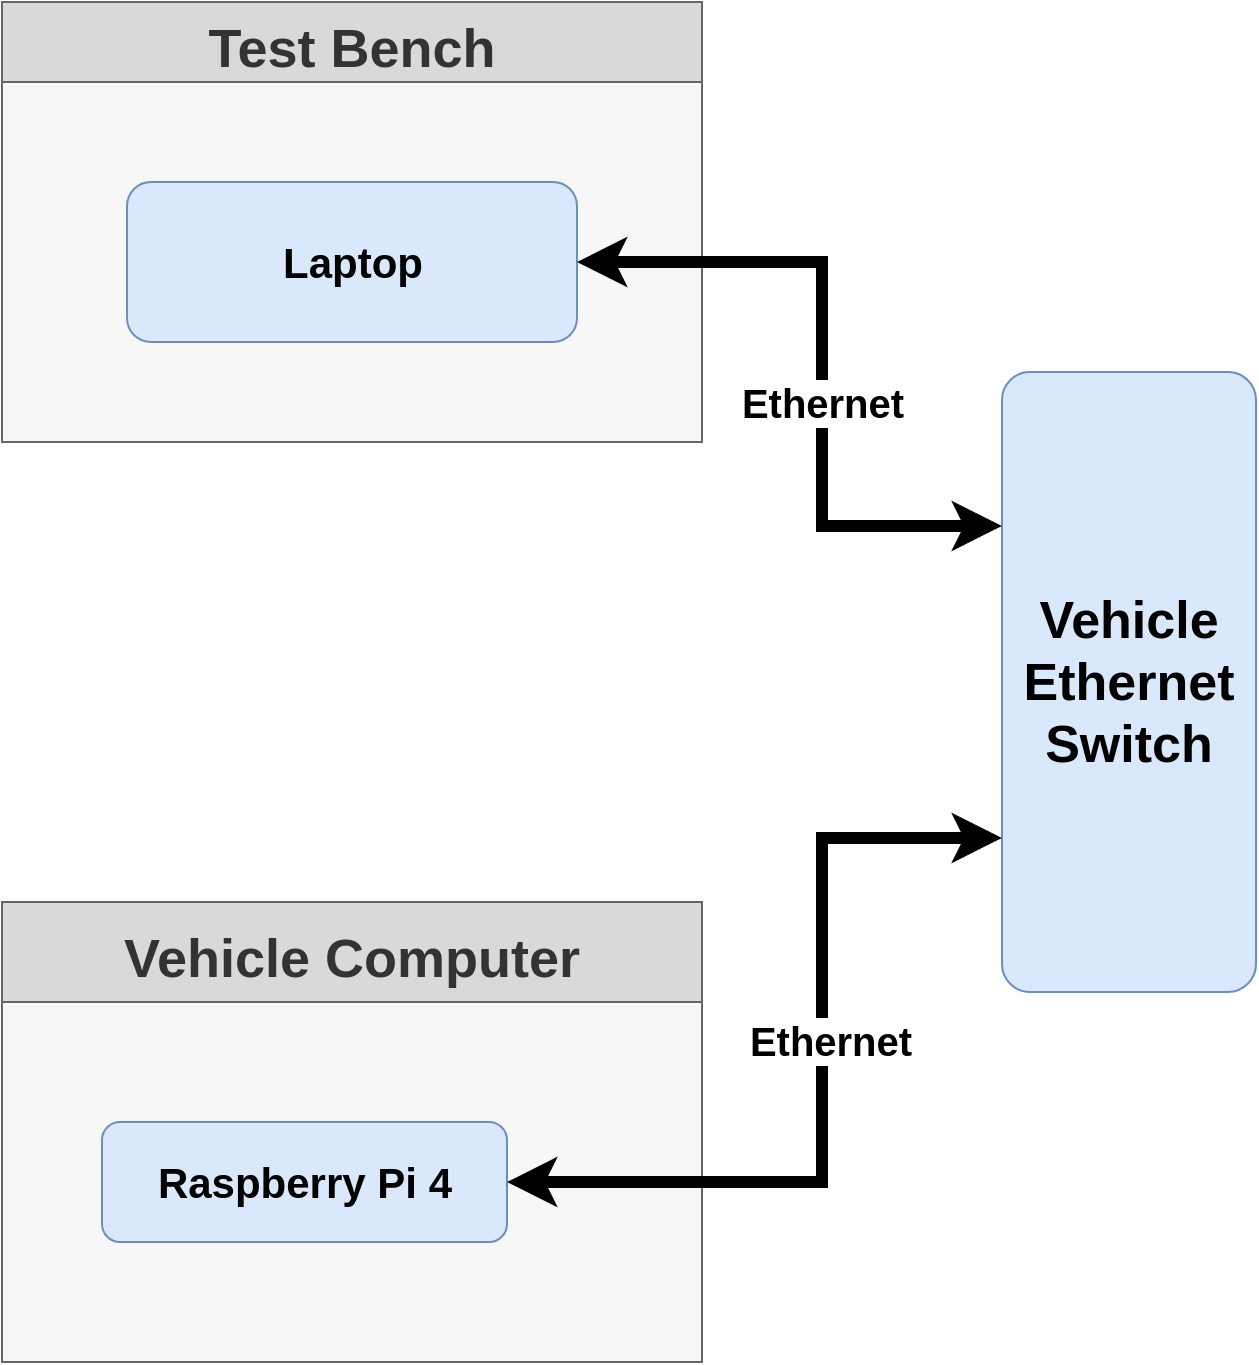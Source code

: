 <mxfile version="13.9.9" type="device"><diagram id="8ts0VjO72sFxZKF0z7m6" name="Page-1"><mxGraphModel dx="1627" dy="1078" grid="1" gridSize="10" guides="1" tooltips="1" connect="1" arrows="1" fold="1" page="1" pageScale="1" pageWidth="827" pageHeight="1169" math="0" shadow="0"><root><mxCell id="0"/><mxCell id="1" parent="0"/><mxCell id="cvgFQV2dUP9AZdYtAEgv-2" value="Vehicle Computer" style="swimlane;strokeColor=#666666;fontColor=#333333;fontSize=27;startSize=50;swimlaneFillColor=#F7F7F7;fillColor=#D9D9D9;" parent="1" vertex="1"><mxGeometry x="120.0" y="630" width="350" height="230" as="geometry"/></mxCell><mxCell id="cvgFQV2dUP9AZdYtAEgv-5" value="Raspberry Pi 4" style="rounded=1;whiteSpace=wrap;html=1;fontStyle=1;fontSize=21;fillColor=#dae8fc;strokeColor=#6c8ebf;" parent="cvgFQV2dUP9AZdYtAEgv-2" vertex="1"><mxGeometry x="50" y="110" width="202.5" height="60" as="geometry"/></mxCell><mxCell id="cvgFQV2dUP9AZdYtAEgv-3" value="Test Bench" style="swimlane;strokeColor=#666666;fontColor=#333333;fontSize=27;startSize=40;swimlaneFillColor=#F7F7F7;fillColor=#D9D9D9;" parent="1" vertex="1"><mxGeometry x="120.0" y="180" width="350" height="220" as="geometry"/></mxCell><mxCell id="cvgFQV2dUP9AZdYtAEgv-7" value="Laptop" style="rounded=1;whiteSpace=wrap;html=1;fontStyle=1;fontSize=21;fillColor=#dae8fc;strokeColor=#6c8ebf;" parent="cvgFQV2dUP9AZdYtAEgv-3" vertex="1"><mxGeometry x="62.5" y="90" width="225" height="80" as="geometry"/></mxCell><mxCell id="GyCWyN4d3mDtV3BmVLnt-3" value="&lt;font style=&quot;font-size: 26px&quot;&gt;Vehicle Ethernet Switch&lt;/font&gt;" style="rounded=1;whiteSpace=wrap;html=1;fontStyle=1;fontSize=21;fillColor=#dae8fc;strokeColor=#6c8ebf;arcSize=11;" vertex="1" parent="1"><mxGeometry x="620" y="365" width="127" height="310" as="geometry"/></mxCell><mxCell id="GyCWyN4d3mDtV3BmVLnt-4" style="edgeStyle=orthogonalEdgeStyle;rounded=0;orthogonalLoop=1;jettySize=auto;html=1;strokeWidth=6;startArrow=classic;startFill=1;" edge="1" parent="1" source="cvgFQV2dUP9AZdYtAEgv-7" target="GyCWyN4d3mDtV3BmVLnt-3"><mxGeometry relative="1" as="geometry"><Array as="points"><mxPoint x="530" y="310"/><mxPoint x="530" y="442"/></Array></mxGeometry></mxCell><mxCell id="GyCWyN4d3mDtV3BmVLnt-6" value="Ethernet" style="edgeLabel;html=1;align=center;verticalAlign=middle;resizable=0;points=[];fontStyle=1;fontSize=20;" vertex="1" connectable="0" parent="GyCWyN4d3mDtV3BmVLnt-4"><mxGeometry x="-0.091" y="5" relative="1" as="geometry"><mxPoint x="-5" y="36.07" as="offset"/></mxGeometry></mxCell><mxCell id="GyCWyN4d3mDtV3BmVLnt-5" style="edgeStyle=orthogonalEdgeStyle;rounded=0;orthogonalLoop=1;jettySize=auto;html=1;strokeWidth=6;startArrow=classic;startFill=1;" edge="1" parent="1" source="cvgFQV2dUP9AZdYtAEgv-5"><mxGeometry relative="1" as="geometry"><mxPoint x="620" y="598" as="targetPoint"/><Array as="points"><mxPoint x="530" y="770"/><mxPoint x="530" y="598"/></Array></mxGeometry></mxCell><mxCell id="GyCWyN4d3mDtV3BmVLnt-7" value="Ethernet" style="edgeLabel;html=1;align=center;verticalAlign=middle;resizable=0;points=[];fontSize=20;fontStyle=1" vertex="1" connectable="0" parent="GyCWyN4d3mDtV3BmVLnt-5"><mxGeometry x="0.172" y="-4" relative="1" as="geometry"><mxPoint y="17.11" as="offset"/></mxGeometry></mxCell></root></mxGraphModel></diagram></mxfile>
